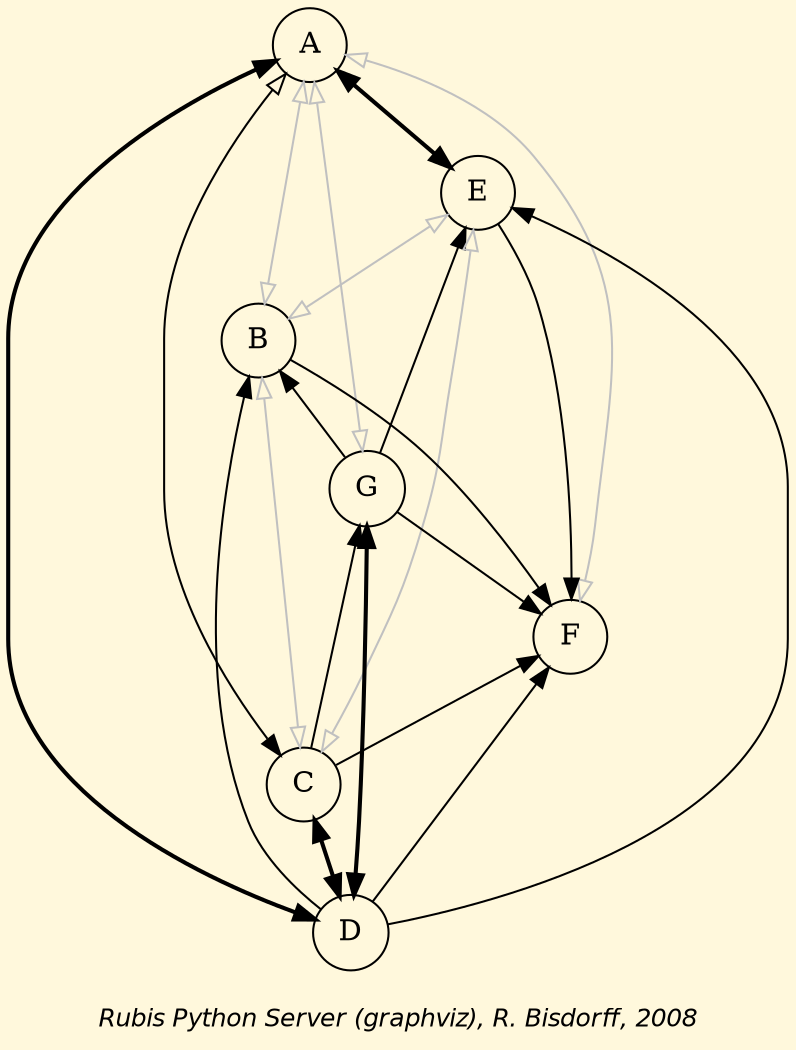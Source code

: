 digraph G {
graph [ bgcolor = cornsilk, fontname = "Helvetica-Oblique",
 fontsize = 12,
 label = "\nRubis Python Server (graphviz), R. Bisdorff, 2008", size="7,7"];
n1 [shape = "circle", label = "A"];
n2 [shape = "circle", label = "E"];
n3 [shape = "circle", label = "B"];
n4 [shape = "circle", label = "G"];
n5 [shape = "circle", label = "F"];
n6 [shape = "circle", label = "C"];
n7 [shape = "circle", label = "D"];
n1-> n2 [dir=both,style="setlinewidth(2)",color=black, arrowhead=normal, arrowtail=normal] ;
n1-> n3 [dir=both, color=grey, arrowhead=empty, arrowtail=empty] ;
n1-> n4 [dir=both, color=grey, arrowhead=empty, arrowtail=empty] ;
n1-> n5 [dir=both, color=grey, arrowhead=empty, arrowtail=empty] ;
n1-> n6 [dir=both, color=black, arrowhead=normal, arrowtail=empty] ;
n1-> n7 [dir=both,style="setlinewidth(2)",color=black, arrowhead=normal, arrowtail=normal] ;
n2-> n3 [dir=both, color=grey, arrowhead=empty, arrowtail=empty] ;
n2-> n4 [dir=back, color=black] ;
n2-> n5 [dir=forward, color=black] ;
n2-> n6 [dir=both, color=grey, arrowhead=empty, arrowtail=empty] ;
n2-> n7 [dir=back, color=black] ;
n3-> n4 [dir=back, color=black] ;
n3-> n5 [dir=forward, color=black] ;
n3-> n6 [dir=both, color=grey, arrowhead=empty, arrowtail=empty] ;
n3-> n7 [dir=back, color=black] ;
n4-> n5 [dir=forward, color=black] ;
n4-> n6 [dir=back, color=black] ;
n4-> n7 [dir=both,style="setlinewidth(2)",color=black, arrowhead=normal, arrowtail=normal] ;
n5-> n6 [dir=back, color=black] ;
n5-> n7 [dir=back, color=black] ;
n6-> n7 [dir=both,style="setlinewidth(2)",color=black, arrowhead=normal, arrowtail=normal] ;
}
